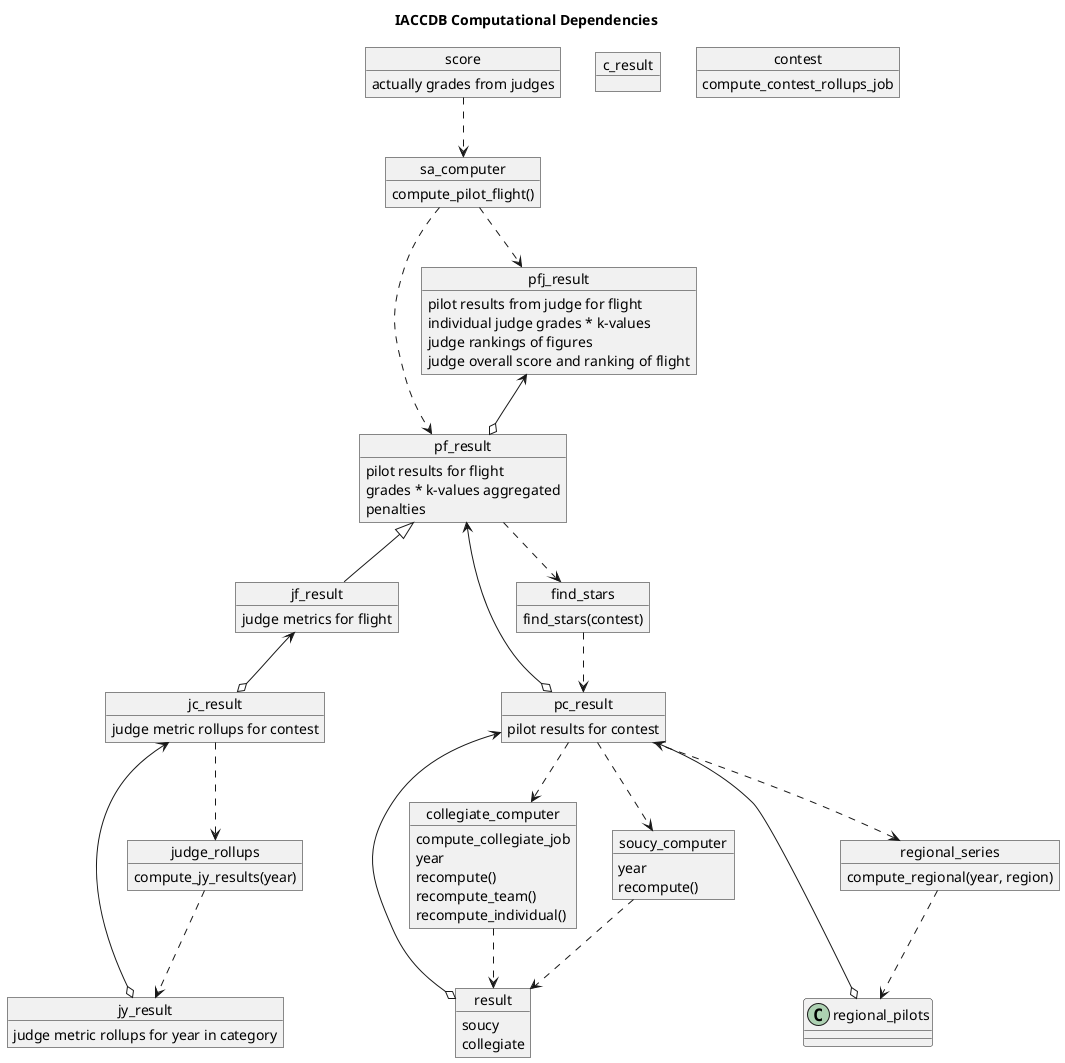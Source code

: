 @startuml
title IACCDB Computational Dependencies
object score {
  actually grades from judges
}
object pf_result {
  pilot results for flight
  grades * k-values aggregated
  penalties
}
object pfj_result {
  pilot results from judge for flight
  individual judge grades * k-values
  judge rankings of figures
  judge overall score and ranking of flight
}
object jf_result {
  judge metrics for flight
}
object jy_result {
  judge metric rollups for year in category
}
object jc_result {
  judge metric rollups for contest
}
object pc_result {
  pilot results for contest
}
object c_result {
}
object result {
  soucy
  collegiate
}

pf_result <|-- jf_result
pfj_result <--o pf_result
pf_result <--o pc_result
jf_result <--o jc_result
jc_result <--o jy_result
pc_result <--o result
pc_result <--o regional_pilots

object collegiate_computer {
  compute_collegiate_job
  year
  recompute()
  recompute_team()
  recompute_individual()
}
pc_result ..> collegiate_computer
collegiate_computer ..> result

object find_stars {
  find_stars(contest)
}
pf_result ..> find_stars
find_stars ..> pc_result

object judge_rollups {
  compute_jy_results(year)
}
jc_result ..> judge_rollups
judge_rollups ..> jy_result

object regional_series {
  compute_regional(year, region)
}
pc_result ..> regional_series
regional_series ..> regional_pilots

object sa_computer {
  compute_pilot_flight()
}
score ..> sa_computer
sa_computer ..> pfj_result
sa_computer ..> pf_result

object soucy_computer {
  year
  recompute()
}
pc_result ..> soucy_computer
soucy_computer ..> result

object contest {
  compute_contest_rollups_job
}



@enduml

